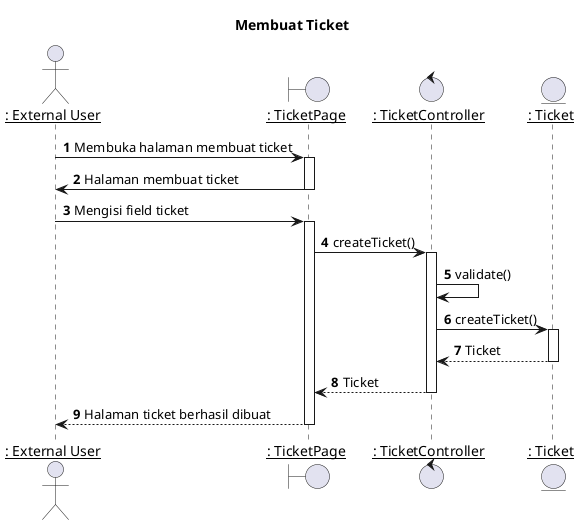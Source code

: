 @startuml Membuat Ticket

title "Membuat Ticket"

actor EU as "__: External User__"
boundary TicketPage as "__: TicketPage__"
control TicketController as "__: TicketController__"
entity Ticket as "__: Ticket__"

autonumber 1
EU -> TicketPage: Membuka halaman membuat ticket
activate TicketPage

TicketPage -> EU: Halaman membuat ticket
deactivate TicketPage


EU -> TicketPage: Mengisi field ticket
activate TicketPage

TicketPage -> TicketController: createTicket()
activate TicketController

TicketController -> TicketController: validate()

TicketController -> Ticket: createTicket()
activate Ticket

Ticket --> TicketController : Ticket
deactivate Ticket

TicketController --> TicketPage : Ticket
deactivate TicketController

TicketPage --> EU : Halaman ticket berhasil dibuat
deactivate TicketPage


@enduml

